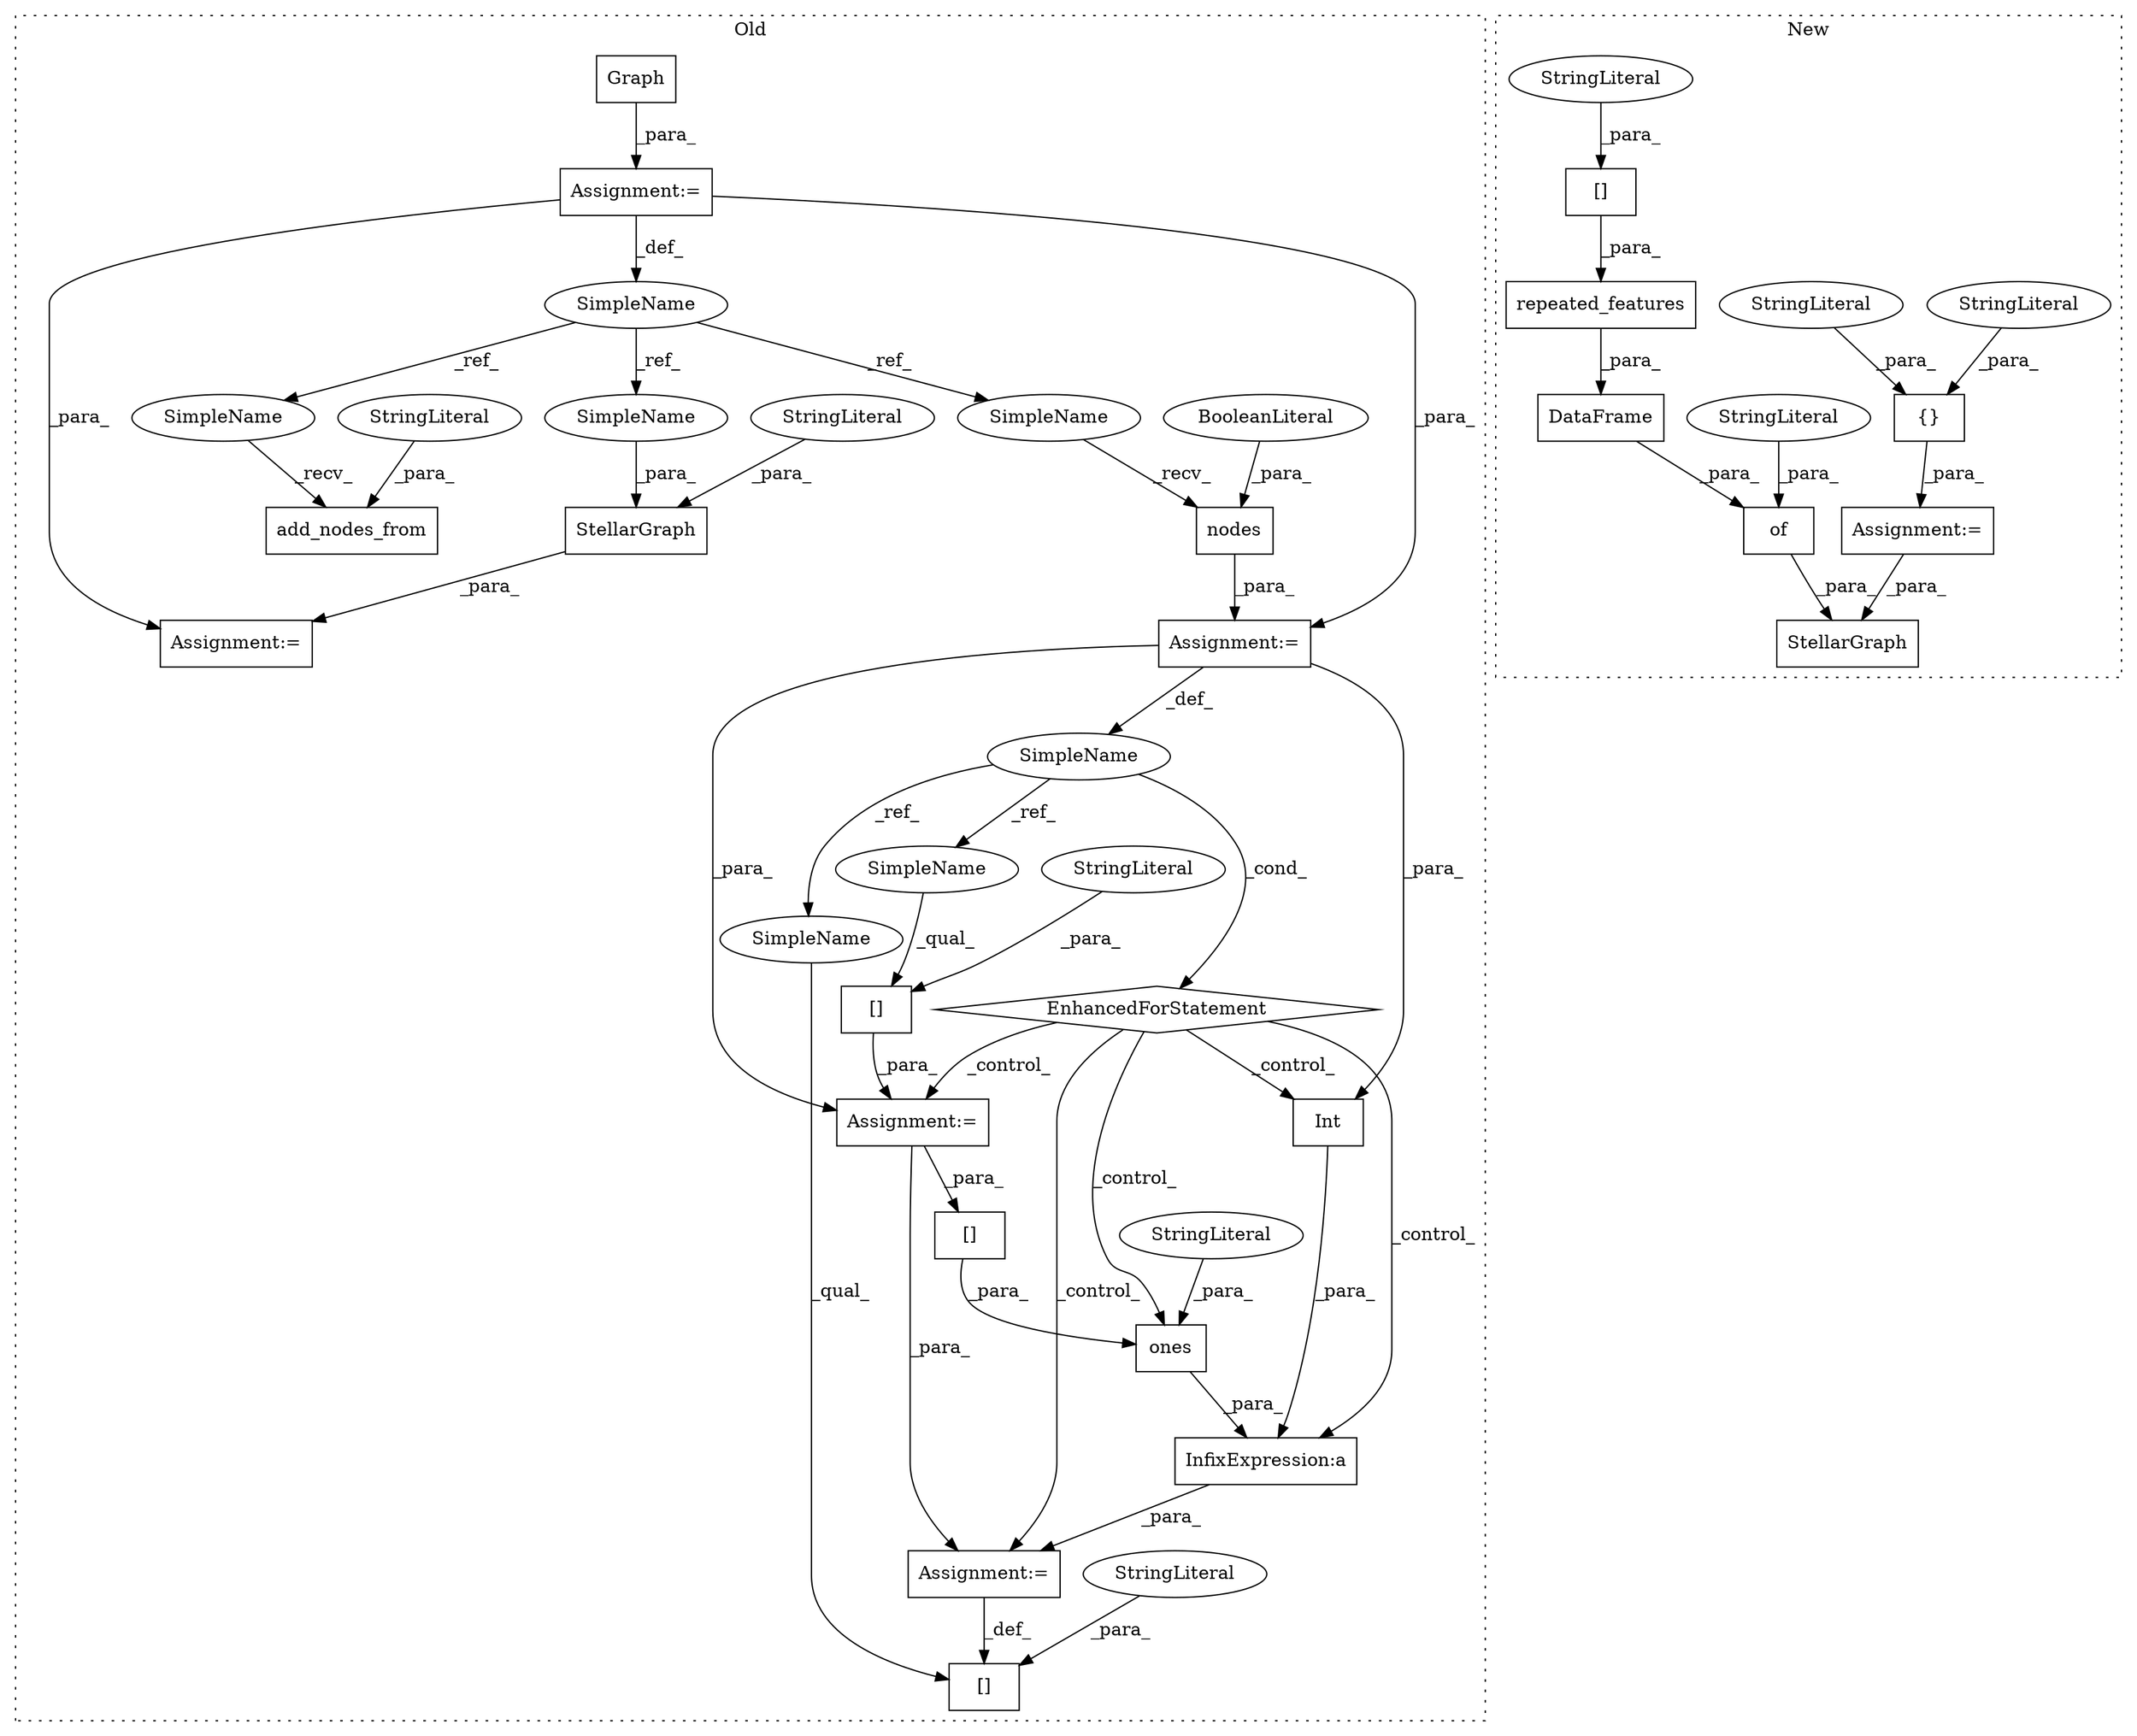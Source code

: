 digraph G {
subgraph cluster0 {
1 [label="StellarGraph" a="32" s="1765,1789" l="13,1" shape="box"];
4 [label="SimpleName" a="42" s="1269" l="1" shape="ellipse"];
5 [label="nodes" a="32" s="1627,1637" l="6,1" shape="box"];
6 [label="EnhancedForStatement" a="70" s="1544,1638" l="69,2" shape="diamond"];
8 [label="[]" a="2" s="1653,1666" l="6,1" shape="box"];
11 [label="StringLiteral" a="45" s="1659" l="7" shape="ellipse"];
12 [label="[]" a="2" s="1715,1738" l="21,1" shape="box"];
15 [label="Assignment:=" a="7" s="1764" l="1" shape="box"];
16 [label="Assignment:=" a="7" s="1544,1638" l="69,2" shape="box"];
17 [label="BooleanLiteral" a="9" s="1633" l="4" shape="ellipse"];
18 [label="Int" a="32" s="1695,1700" l="4,1" shape="box"];
19 [label="InfixExpression:a" a="27" s="1701" l="3" shape="box"];
20 [label="[]" a="2" s="1677,1692" l="6,1" shape="box"];
21 [label="SimpleName" a="42" s="1617" l="5" shape="ellipse"];
22 [label="StringLiteral" a="45" s="1683" l="9" shape="ellipse"];
23 [label="StringLiteral" a="45" s="1780" l="9" shape="ellipse"];
24 [label="Graph" a="32" s="1280" l="7" shape="box"];
28 [label="ones" a="32" s="1710,1745" l="5,1" shape="box"];
29 [label="StringLiteral" a="45" s="1740" l="5" shape="ellipse"];
30 [label="Assignment:=" a="7" s="1652" l="1" shape="box"];
31 [label="Assignment:=" a="7" s="1693" l="1" shape="box"];
32 [label="Assignment:=" a="7" s="1270" l="1" shape="box"];
34 [label="add_nodes_from" a="32" s="1336,1368" l="15,1" shape="box"];
35 [label="StringLiteral" a="45" s="1364" l="4" shape="ellipse"];
36 [label="SimpleName" a="42" s="1334" l="1" shape="ellipse"];
37 [label="SimpleName" a="42" s="1778" l="1" shape="ellipse"];
38 [label="SimpleName" a="42" s="1625" l="1" shape="ellipse"];
39 [label="SimpleName" a="42" s="1653" l="5" shape="ellipse"];
40 [label="SimpleName" a="42" s="1677" l="5" shape="ellipse"];
label = "Old";
style="dotted";
}
subgraph cluster1 {
2 [label="of" a="32" s="1414,1606" l="3,1" shape="box"];
3 [label="StellarGraph" a="32" s="1798,1822" l="13,1" shape="box"];
7 [label="{}" a="4" s="1759,1777" l="1,1" shape="box"];
9 [label="DataFrame" a="32" s="1429,1510" l="10,1" shape="box"];
10 [label="StringLiteral" a="45" s="1769" l="8" shape="ellipse"];
13 [label="StringLiteral" a="45" s="1760" l="8" shape="ellipse"];
14 [label="StringLiteral" a="45" s="1512" l="4" shape="ellipse"];
25 [label="repeated_features" a="32" s="1439,1496" l="18,1" shape="box"];
26 [label="[]" a="2" s="1470,1495" l="21,1" shape="box"];
27 [label="StringLiteral" a="45" s="1491" l="4" shape="ellipse"];
33 [label="Assignment:=" a="7" s="1618" l="1" shape="box"];
label = "New";
style="dotted";
}
1 -> 15 [label="_para_"];
2 -> 3 [label="_para_"];
4 -> 36 [label="_ref_"];
4 -> 37 [label="_ref_"];
4 -> 38 [label="_ref_"];
5 -> 16 [label="_para_"];
6 -> 28 [label="_control_"];
6 -> 30 [label="_control_"];
6 -> 19 [label="_control_"];
6 -> 18 [label="_control_"];
6 -> 31 [label="_control_"];
7 -> 33 [label="_para_"];
8 -> 30 [label="_para_"];
9 -> 2 [label="_para_"];
10 -> 7 [label="_para_"];
11 -> 8 [label="_para_"];
12 -> 28 [label="_para_"];
13 -> 7 [label="_para_"];
14 -> 2 [label="_para_"];
16 -> 30 [label="_para_"];
16 -> 18 [label="_para_"];
16 -> 21 [label="_def_"];
17 -> 5 [label="_para_"];
18 -> 19 [label="_para_"];
19 -> 31 [label="_para_"];
21 -> 6 [label="_cond_"];
21 -> 40 [label="_ref_"];
21 -> 39 [label="_ref_"];
22 -> 20 [label="_para_"];
23 -> 1 [label="_para_"];
24 -> 32 [label="_para_"];
25 -> 9 [label="_para_"];
26 -> 25 [label="_para_"];
27 -> 26 [label="_para_"];
28 -> 19 [label="_para_"];
29 -> 28 [label="_para_"];
30 -> 31 [label="_para_"];
30 -> 12 [label="_para_"];
31 -> 20 [label="_def_"];
32 -> 15 [label="_para_"];
32 -> 16 [label="_para_"];
32 -> 4 [label="_def_"];
33 -> 3 [label="_para_"];
35 -> 34 [label="_para_"];
36 -> 34 [label="_recv_"];
37 -> 1 [label="_para_"];
38 -> 5 [label="_recv_"];
39 -> 8 [label="_qual_"];
40 -> 20 [label="_qual_"];
}